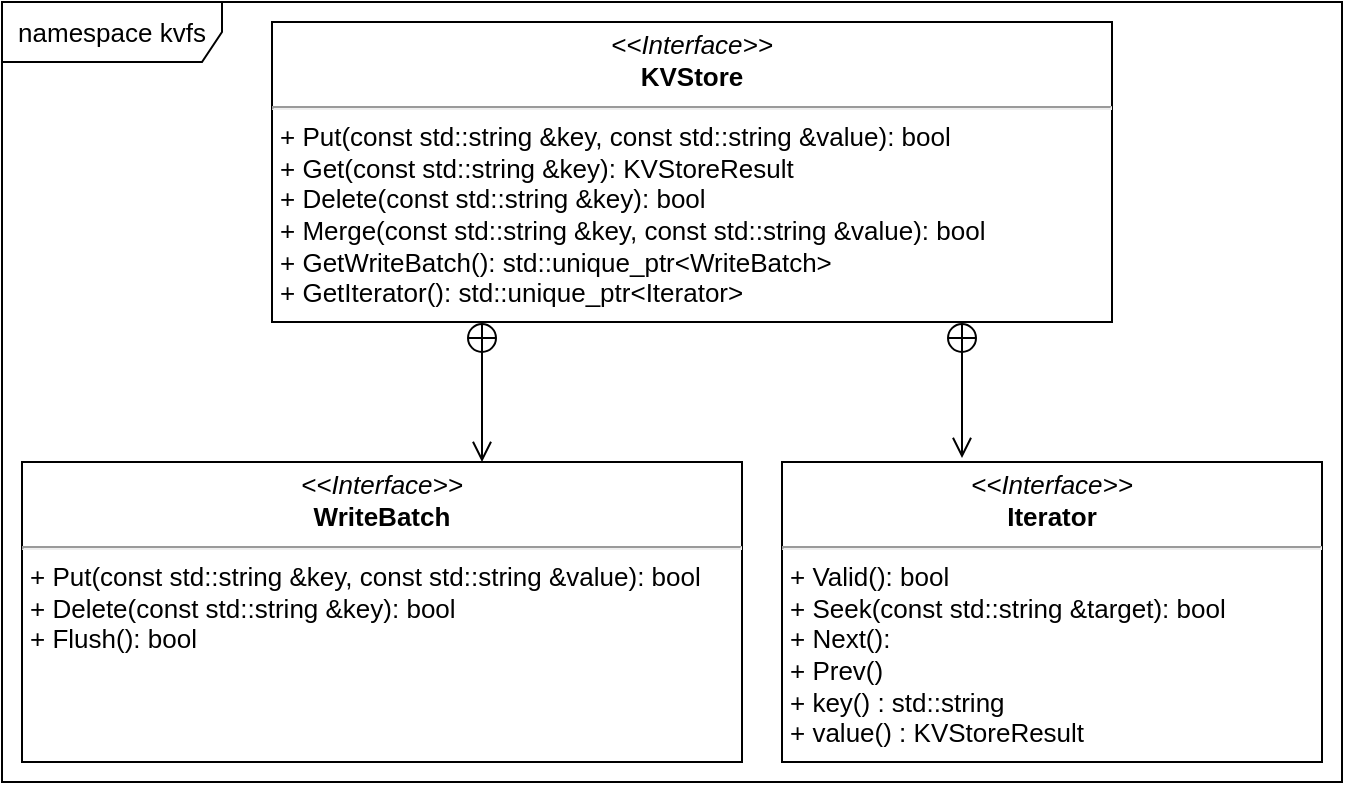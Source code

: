 <mxfile version="10.5.9" type="device"><diagram name="Page-1" id="5f0bae14-7c28-e335-631c-24af17079c00"><mxGraphModel dx="785" dy="458" grid="1" gridSize="10" guides="1" tooltips="1" connect="1" arrows="1" fold="1" page="1" pageScale="1" pageWidth="1100" pageHeight="850" background="#ffffff" math="0" shadow="0"><root><mxCell id="0"/><mxCell id="1" parent="0"/><mxCell id="N7ooAZ-OdlWKqyn1Ocxi-1" value="namespace kvfs" style="shape=umlFrame;whiteSpace=wrap;html=1;width=110;height=30;fontSize=13;" vertex="1" parent="1"><mxGeometry x="20" y="90" width="670" height="390" as="geometry"/></mxCell><mxCell id="_H_4G2ar8_gpDE52jGdV-32" value="&lt;p style=&quot;margin: 4px 0px 0px ; text-align: center ; font-size: 13px&quot;&gt;&lt;i style=&quot;font-size: 13px&quot;&gt;&amp;lt;&amp;lt;Interface&amp;gt;&amp;gt;&lt;/i&gt;&lt;br style=&quot;font-size: 13px&quot;&gt;&lt;b style=&quot;font-size: 13px&quot;&gt;KVStore&lt;/b&gt;&lt;/p&gt;&lt;hr style=&quot;font-size: 13px&quot;&gt;&lt;p style=&quot;margin: 0px 0px 0px 4px ; font-size: 13px&quot;&gt;+ Put(const std::string &amp;amp;key, const std::string &amp;amp;value): bool&lt;br style=&quot;font-size: 13px&quot;&gt;+ Get(const std::string &amp;amp;key): KVStoreResult&lt;/p&gt;&lt;p style=&quot;margin: 0px 0px 0px 4px ; font-size: 13px&quot;&gt;+ Delete(const std::string &amp;amp;key): bool&lt;/p&gt;&lt;p style=&quot;margin: 0px 0px 0px 4px ; font-size: 13px&quot;&gt;+ Merge(const std::string &amp;amp;key, const std::string &amp;amp;value): bool&lt;/p&gt;&lt;p style=&quot;margin: 0px 0px 0px 4px ; font-size: 13px&quot;&gt;+ GetWriteBatch(): std::unique_ptr&amp;lt;WriteBatch&amp;gt;&lt;/p&gt;&lt;p style=&quot;margin: 0px 0px 0px 4px ; font-size: 13px&quot;&gt;+ GetIterator(): std::unique_ptr&amp;lt;Iterator&amp;gt;&lt;/p&gt;&lt;p style=&quot;margin: 0px 0px 0px 4px ; font-size: 13px&quot;&gt;&lt;br&gt;&lt;/p&gt;" style="verticalAlign=top;align=left;overflow=fill;fontSize=13;fontFamily=Helvetica;html=1;" parent="1" vertex="1"><mxGeometry x="155" y="100" width="420" height="150" as="geometry"/></mxCell><mxCell id="_H_4G2ar8_gpDE52jGdV-33" value="" style="endArrow=open;startArrow=circlePlus;endFill=0;startFill=0;endSize=8;html=1;fontSize=13;" parent="1" edge="1"><mxGeometry width="160" relative="1" as="geometry"><mxPoint x="260" y="250" as="sourcePoint"/><mxPoint x="260" y="320" as="targetPoint"/></mxGeometry></mxCell><mxCell id="_H_4G2ar8_gpDE52jGdV-34" value="&lt;p style=&quot;margin: 4px 0px 0px ; text-align: center ; font-size: 13px&quot;&gt;&lt;i style=&quot;font-size: 13px&quot;&gt;&amp;lt;&amp;lt;Interface&amp;gt;&amp;gt;&lt;/i&gt;&lt;br style=&quot;font-size: 13px&quot;&gt;&lt;b style=&quot;font-size: 13px&quot;&gt;WriteBatch&lt;/b&gt;&lt;/p&gt;&lt;hr style=&quot;font-size: 13px&quot;&gt;&lt;p style=&quot;margin: 0px 0px 0px 4px ; font-size: 13px&quot;&gt;+ Put(const std::string &amp;amp;key, const std::string &amp;amp;value): bool&lt;/p&gt;&lt;p style=&quot;margin: 0px 0px 0px 4px ; font-size: 13px&quot;&gt;+ Delete(const std::string &amp;amp;key): bool&lt;/p&gt;&lt;p style=&quot;margin: 0px 0px 0px 4px ; font-size: 13px&quot;&gt;+ Flush(): bool&lt;/p&gt;" style="verticalAlign=top;align=left;overflow=fill;fontSize=13;fontFamily=Helvetica;html=1;" parent="1" vertex="1"><mxGeometry x="30" y="320" width="360" height="150" as="geometry"/></mxCell><mxCell id="_H_4G2ar8_gpDE52jGdV-36" value="&lt;p style=&quot;margin: 4px 0px 0px ; text-align: center ; font-size: 13px&quot;&gt;&lt;i style=&quot;font-size: 13px&quot;&gt;&amp;lt;&amp;lt;Interface&amp;gt;&amp;gt;&lt;/i&gt;&lt;br style=&quot;font-size: 13px&quot;&gt;&lt;b style=&quot;font-size: 13px&quot;&gt;Iterator&lt;/b&gt;&lt;/p&gt;&lt;hr style=&quot;font-size: 13px&quot;&gt;&lt;p style=&quot;margin: 0px 0px 0px 4px ; font-size: 13px&quot;&gt;+ Valid(): bool&lt;/p&gt;&lt;p style=&quot;margin: 0px 0px 0px 4px ; font-size: 13px&quot;&gt;+ Seek(const std::string &amp;amp;target): bool&lt;/p&gt;&lt;p style=&quot;margin: 0px 0px 0px 4px ; font-size: 13px&quot;&gt;+ Next():&lt;/p&gt;&lt;p style=&quot;margin: 0px 0px 0px 4px ; font-size: 13px&quot;&gt;+ Prev()&lt;/p&gt;&lt;p style=&quot;margin: 0px 0px 0px 4px ; font-size: 13px&quot;&gt;+ key() : std::string&lt;/p&gt;&lt;p style=&quot;margin: 0px 0px 0px 4px ; font-size: 13px&quot;&gt;+ value() : KVStoreResult&lt;/p&gt;&lt;p style=&quot;margin: 0px 0px 0px 4px ; font-size: 13px&quot;&gt;&lt;br style=&quot;font-size: 13px&quot;&gt;&lt;/p&gt;&lt;p style=&quot;margin: 0px 0px 0px 4px ; font-size: 13px&quot;&gt;&lt;br style=&quot;font-size: 13px&quot;&gt;&lt;/p&gt;" style="verticalAlign=top;align=left;overflow=fill;fontSize=13;fontFamily=Helvetica;html=1;" parent="1" vertex="1"><mxGeometry x="410" y="320" width="270" height="150" as="geometry"/></mxCell><mxCell id="N7ooAZ-OdlWKqyn1Ocxi-3" value="" style="endArrow=open;startArrow=circlePlus;endFill=0;startFill=0;endSize=8;html=1;fontSize=13;" edge="1" parent="1"><mxGeometry width="160" relative="1" as="geometry"><mxPoint x="500" y="250" as="sourcePoint"/><mxPoint x="500" y="318" as="targetPoint"/></mxGeometry></mxCell></root></mxGraphModel></diagram></mxfile>